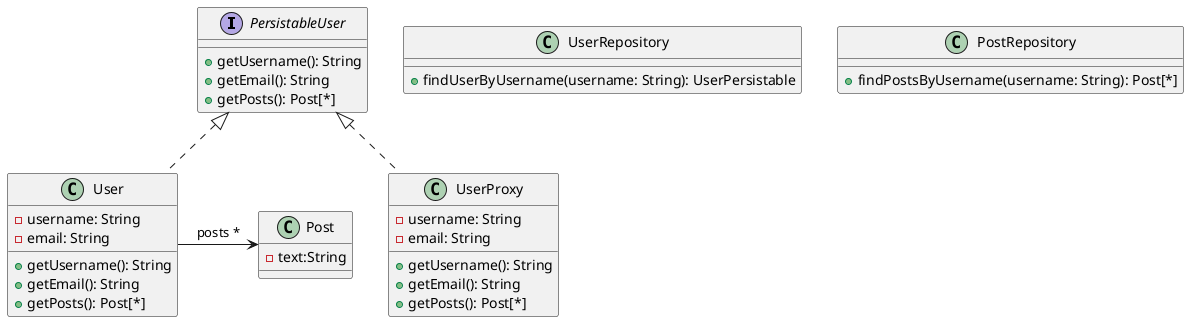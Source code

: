 @startuml

interface PersistableUser {
+getUsername(): String 
+getEmail(): String 
+getPosts(): Post[*]
}

class User implements PersistableUser {
-username: String 
-email: String
+getUsername(): String 
+getEmail(): String 
+getPosts(): Post[*]
}

class Post {
-text:String
}

class UserProxy implements PersistableUser {
-username: String 
-email: String
+getUsername(): String 
+getEmail(): String 
+getPosts(): Post[*]
}

class UserRepository {
+findUserByUsername(username: String): UserPersistable
}

class PostRepository {
+findPostsByUsername(username: String): Post[*]
}

User -right-> Post: posts *

@enduml

